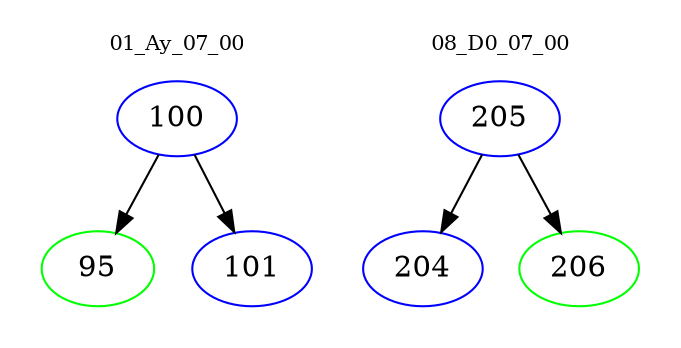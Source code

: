 digraph{
subgraph cluster_0 {
color = white
label = "01_Ay_07_00";
fontsize=10;
T0_100 [label="100", color="blue"]
T0_100 -> T0_95 [color="black"]
T0_95 [label="95", color="green"]
T0_100 -> T0_101 [color="black"]
T0_101 [label="101", color="blue"]
}
subgraph cluster_1 {
color = white
label = "08_D0_07_00";
fontsize=10;
T1_205 [label="205", color="blue"]
T1_205 -> T1_204 [color="black"]
T1_204 [label="204", color="blue"]
T1_205 -> T1_206 [color="black"]
T1_206 [label="206", color="green"]
}
}
